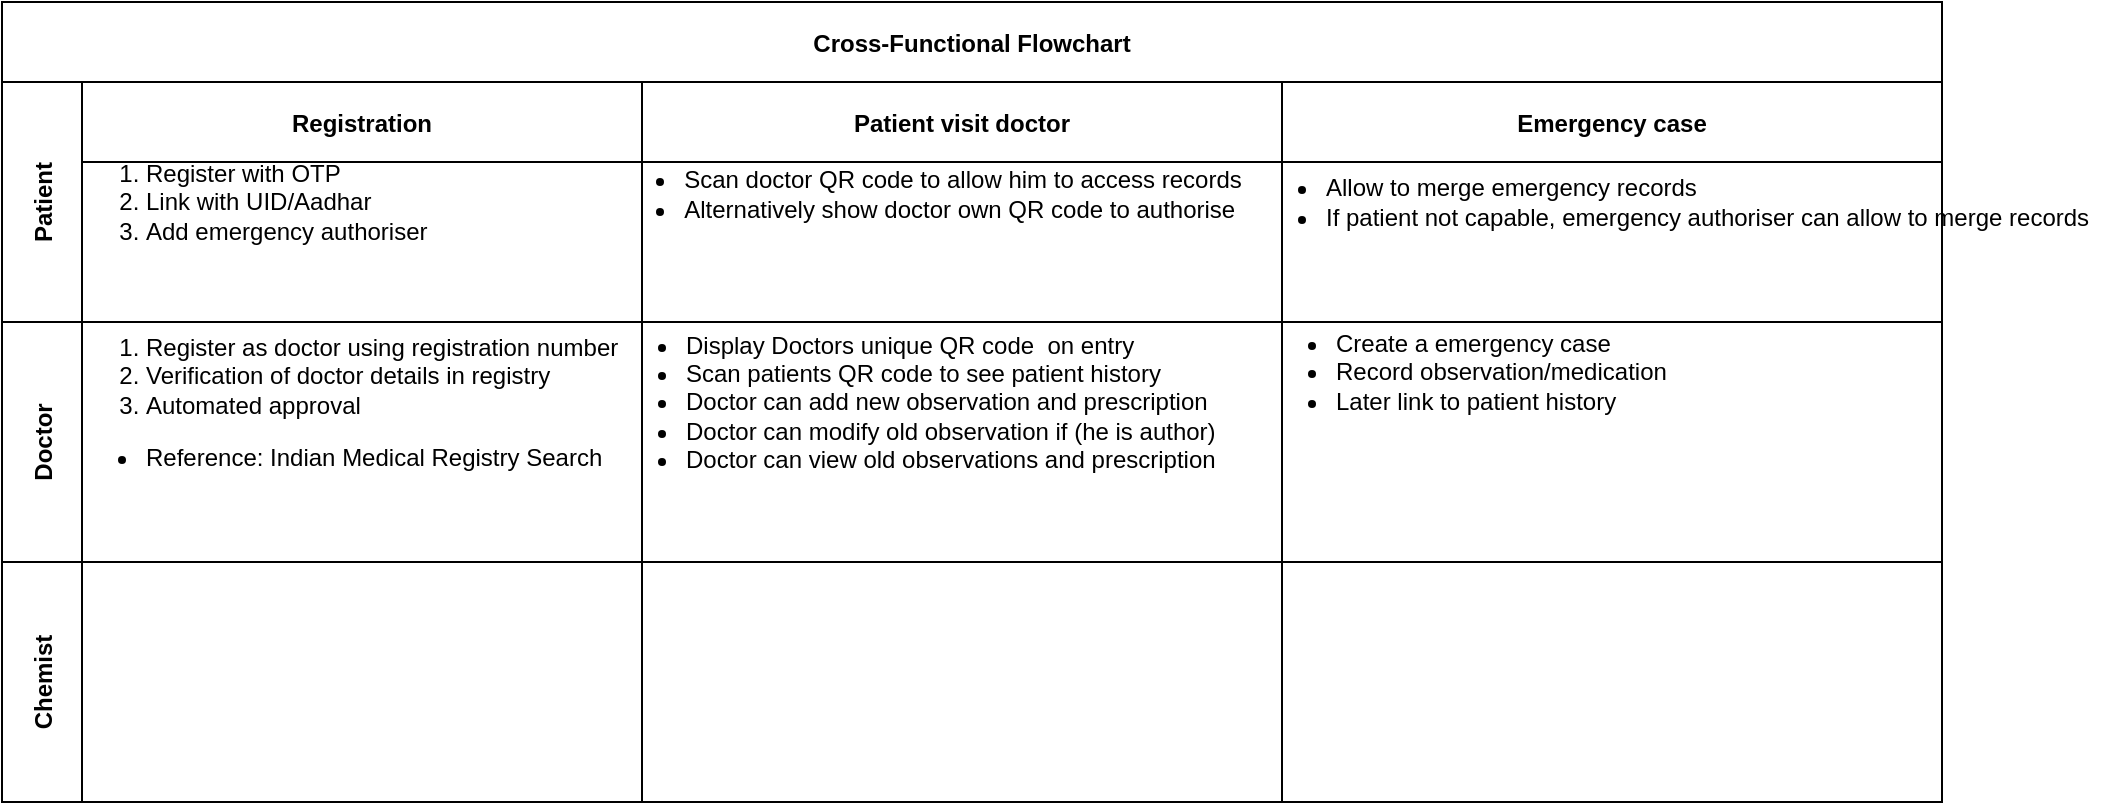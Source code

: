 <mxfile version="15.9.1" type="github">
  <diagram name="Page-1" id="2a216829-ef6e-dabb-86c1-c78162f3ba2b">
    <mxGraphModel dx="1038" dy="539" grid="1" gridSize="10" guides="1" tooltips="1" connect="1" arrows="1" fold="1" page="1" pageScale="1" pageWidth="850" pageHeight="1100" background="none" math="0" shadow="0">
      <root>
        <mxCell id="0" />
        <mxCell id="1" parent="0" />
        <mxCell id="Wt_2OUmQ5H-YqZhQW7VD-15" value="Cross-Functional Flowchart" style="shape=table;childLayout=tableLayout;rowLines=0;columnLines=0;startSize=40;collapsible=0;recursiveResize=0;expand=0;pointerEvents=0;fontStyle=1;align=center;shadow=0;sketch=0;" vertex="1" parent="1">
          <mxGeometry width="970" height="400" as="geometry" />
        </mxCell>
        <mxCell id="Wt_2OUmQ5H-YqZhQW7VD-16" value="Patient" style="swimlane;horizontal=0;points=[[0,0.5],[1,0.5]];portConstraint=eastwest;startSize=40;collapsible=0;recursiveResize=0;expand=0;pointerEvents=0;fontStyle=1;shadow=0;sketch=0;" vertex="1" parent="Wt_2OUmQ5H-YqZhQW7VD-15">
          <mxGeometry y="40" width="970" height="120" as="geometry" />
        </mxCell>
        <mxCell id="Wt_2OUmQ5H-YqZhQW7VD-17" value="Registration" style="swimlane;connectable=0;startSize=40;collapsible=0;recursiveResize=0;expand=0;pointerEvents=0;shadow=0;sketch=0;" vertex="1" parent="Wt_2OUmQ5H-YqZhQW7VD-16">
          <mxGeometry x="40" width="280" height="120" as="geometry">
            <mxRectangle width="280" height="120" as="alternateBounds" />
          </mxGeometry>
        </mxCell>
        <mxCell id="Wt_2OUmQ5H-YqZhQW7VD-29" value="&lt;ol&gt;&lt;li&gt;Register with OTP&lt;/li&gt;&lt;li&gt;Link with UID/Aadhar&lt;/li&gt;&lt;li&gt;Add emergency authoriser&lt;/li&gt;&lt;/ol&gt;" style="text;html=1;align=left;verticalAlign=middle;resizable=0;points=[];autosize=1;strokeColor=none;fillColor=none;" vertex="1" parent="Wt_2OUmQ5H-YqZhQW7VD-17">
          <mxGeometry x="-10" y="25" width="200" height="70" as="geometry" />
        </mxCell>
        <mxCell id="Wt_2OUmQ5H-YqZhQW7VD-18" value="Patient visit doctor" style="swimlane;connectable=0;startSize=40;collapsible=0;recursiveResize=0;expand=0;pointerEvents=0;shadow=0;sketch=0;" vertex="1" parent="Wt_2OUmQ5H-YqZhQW7VD-16">
          <mxGeometry x="320" width="320" height="120" as="geometry">
            <mxRectangle width="320" height="120" as="alternateBounds" />
          </mxGeometry>
        </mxCell>
        <mxCell id="Wt_2OUmQ5H-YqZhQW7VD-32" value="&lt;ul&gt;&lt;li&gt;Scan doctor QR code to allow him to access records&lt;/li&gt;&lt;li style=&quot;text-align: left&quot;&gt;Alternatively show doctor own QR code to authorise&lt;/li&gt;&lt;/ul&gt;" style="text;html=1;align=center;verticalAlign=middle;resizable=0;points=[];autosize=1;strokeColor=none;fillColor=none;" vertex="1" parent="Wt_2OUmQ5H-YqZhQW7VD-18">
          <mxGeometry x="-25" y="26" width="330" height="60" as="geometry" />
        </mxCell>
        <mxCell id="Wt_2OUmQ5H-YqZhQW7VD-19" value="Emergency case" style="swimlane;connectable=0;startSize=40;collapsible=0;recursiveResize=0;expand=0;pointerEvents=0;shadow=0;sketch=0;" vertex="1" parent="Wt_2OUmQ5H-YqZhQW7VD-16">
          <mxGeometry x="640" width="330" height="120" as="geometry">
            <mxRectangle width="330" height="120" as="alternateBounds" />
          </mxGeometry>
        </mxCell>
        <mxCell id="Wt_2OUmQ5H-YqZhQW7VD-20" value="Doctor" style="swimlane;horizontal=0;points=[[0,0.5],[1,0.5]];portConstraint=eastwest;startSize=40;collapsible=0;recursiveResize=0;expand=0;pointerEvents=0;shadow=0;sketch=0;" vertex="1" parent="Wt_2OUmQ5H-YqZhQW7VD-15">
          <mxGeometry y="160" width="970" height="120" as="geometry" />
        </mxCell>
        <mxCell id="Wt_2OUmQ5H-YqZhQW7VD-21" value="" style="swimlane;connectable=0;startSize=0;collapsible=0;recursiveResize=0;expand=0;pointerEvents=0;shadow=0;sketch=0;" vertex="1" parent="Wt_2OUmQ5H-YqZhQW7VD-20">
          <mxGeometry x="40" width="280" height="120" as="geometry">
            <mxRectangle width="280" height="120" as="alternateBounds" />
          </mxGeometry>
        </mxCell>
        <mxCell id="Wt_2OUmQ5H-YqZhQW7VD-30" value="&lt;ol&gt;&lt;li&gt;Register as doctor using registration number&lt;/li&gt;&lt;li&gt;Verification of doctor details in registry&lt;/li&gt;&lt;li&gt;Automated approval&lt;/li&gt;&lt;/ol&gt;&lt;div&gt;&lt;ul&gt;&lt;li&gt;Reference: Indian Medical Registry Search&lt;/li&gt;&lt;/ul&gt;&lt;/div&gt;" style="text;html=1;align=left;verticalAlign=middle;resizable=0;points=[];autosize=1;strokeColor=none;fillColor=none;" vertex="1" parent="Wt_2OUmQ5H-YqZhQW7VD-21">
          <mxGeometry x="-10" y="-10" width="290" height="100" as="geometry" />
        </mxCell>
        <mxCell id="Wt_2OUmQ5H-YqZhQW7VD-22" value="" style="swimlane;connectable=0;startSize=0;collapsible=0;recursiveResize=0;expand=0;pointerEvents=0;shadow=0;sketch=0;" vertex="1" parent="Wt_2OUmQ5H-YqZhQW7VD-20">
          <mxGeometry x="320" width="320" height="120" as="geometry">
            <mxRectangle width="320" height="120" as="alternateBounds" />
          </mxGeometry>
        </mxCell>
        <mxCell id="Wt_2OUmQ5H-YqZhQW7VD-31" value="&lt;ul&gt;&lt;li&gt;Display Doctors unique QR code&amp;nbsp; on entry&lt;/li&gt;&lt;li&gt;Scan patients QR code to see patient history&lt;/li&gt;&lt;li&gt;Doctor can add new observation and prescription&lt;/li&gt;&lt;li&gt;Doctor can modify old observation if (he is author)&lt;/li&gt;&lt;li&gt;Doctor can view old observations and prescription&lt;/li&gt;&lt;/ul&gt;" style="text;html=1;align=left;verticalAlign=middle;resizable=0;points=[];autosize=1;strokeColor=none;fillColor=none;" vertex="1" parent="Wt_2OUmQ5H-YqZhQW7VD-22">
          <mxGeometry x="-20" y="-10" width="320" height="100" as="geometry" />
        </mxCell>
        <mxCell id="Wt_2OUmQ5H-YqZhQW7VD-23" value="" style="swimlane;connectable=0;startSize=0;collapsible=0;recursiveResize=0;expand=0;pointerEvents=0;shadow=0;sketch=0;" vertex="1" parent="Wt_2OUmQ5H-YqZhQW7VD-20">
          <mxGeometry x="640" width="330" height="120" as="geometry">
            <mxRectangle width="330" height="120" as="alternateBounds" />
          </mxGeometry>
        </mxCell>
        <mxCell id="Wt_2OUmQ5H-YqZhQW7VD-33" value="&lt;ul&gt;&lt;li&gt;Create a emergency case&lt;/li&gt;&lt;li&gt;Record observation/medication&lt;/li&gt;&lt;li&gt;Later link to patient history&lt;/li&gt;&lt;/ul&gt;" style="text;html=1;align=left;verticalAlign=middle;resizable=0;points=[];autosize=1;strokeColor=none;fillColor=none;" vertex="1" parent="Wt_2OUmQ5H-YqZhQW7VD-23">
          <mxGeometry x="-15" y="-10" width="220" height="70" as="geometry" />
        </mxCell>
        <mxCell id="Wt_2OUmQ5H-YqZhQW7VD-24" value="Chemist" style="swimlane;horizontal=0;points=[[0,0.5],[1,0.5]];portConstraint=eastwest;startSize=40;collapsible=0;recursiveResize=0;expand=0;pointerEvents=0;shadow=0;sketch=0;" vertex="1" parent="Wt_2OUmQ5H-YqZhQW7VD-15">
          <mxGeometry y="280" width="970" height="120" as="geometry" />
        </mxCell>
        <mxCell id="Wt_2OUmQ5H-YqZhQW7VD-25" value="" style="swimlane;connectable=0;startSize=0;collapsible=0;recursiveResize=0;expand=0;pointerEvents=0;shadow=0;sketch=0;" vertex="1" parent="Wt_2OUmQ5H-YqZhQW7VD-24">
          <mxGeometry x="40" width="280" height="120" as="geometry">
            <mxRectangle width="280" height="120" as="alternateBounds" />
          </mxGeometry>
        </mxCell>
        <mxCell id="Wt_2OUmQ5H-YqZhQW7VD-26" value="" style="swimlane;connectable=0;startSize=0;collapsible=0;recursiveResize=0;expand=0;pointerEvents=0;shadow=0;sketch=0;" vertex="1" parent="Wt_2OUmQ5H-YqZhQW7VD-24">
          <mxGeometry x="320" width="320" height="120" as="geometry">
            <mxRectangle width="320" height="120" as="alternateBounds" />
          </mxGeometry>
        </mxCell>
        <mxCell id="Wt_2OUmQ5H-YqZhQW7VD-27" value="" style="swimlane;connectable=0;startSize=0;collapsible=0;recursiveResize=0;expand=0;pointerEvents=0;shadow=0;sketch=0;" vertex="1" parent="Wt_2OUmQ5H-YqZhQW7VD-24">
          <mxGeometry x="640" width="330" height="120" as="geometry">
            <mxRectangle width="330" height="120" as="alternateBounds" />
          </mxGeometry>
        </mxCell>
        <mxCell id="Wt_2OUmQ5H-YqZhQW7VD-34" value="&lt;ul&gt;&lt;li&gt;Allow to merge emergency records&lt;/li&gt;&lt;li&gt;If patient not capable, emergency authoriser can allow to merge records&lt;/li&gt;&lt;/ul&gt;" style="text;html=1;align=left;verticalAlign=middle;resizable=0;points=[];autosize=1;strokeColor=none;fillColor=none;" vertex="1" parent="1">
          <mxGeometry x="620" y="70" width="440" height="60" as="geometry" />
        </mxCell>
      </root>
    </mxGraphModel>
  </diagram>
</mxfile>
